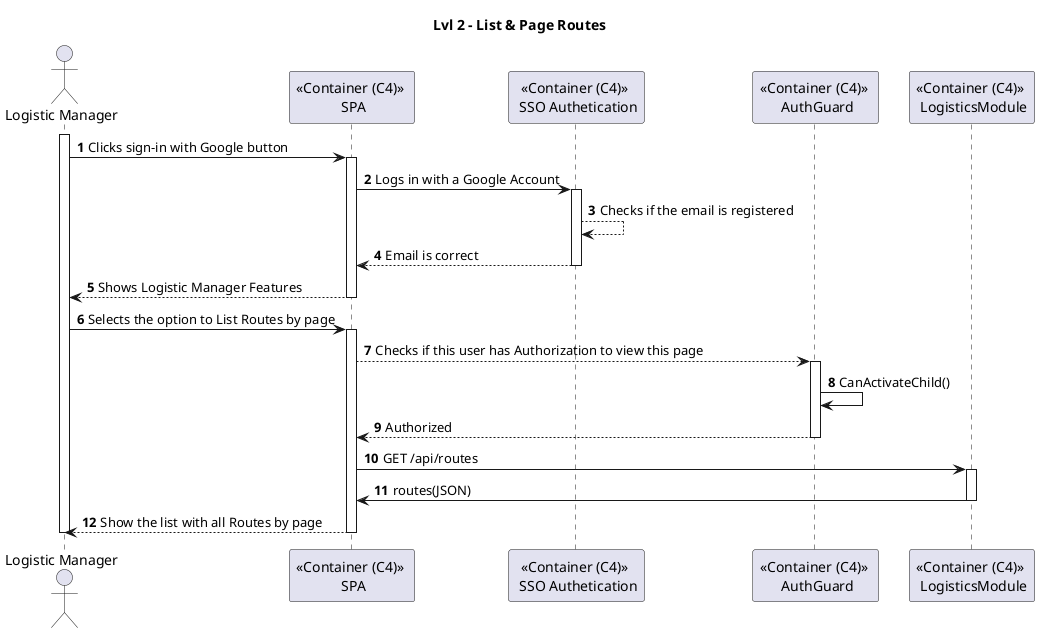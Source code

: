 @startuml US

title Lvl 2 - List & Page Routes

autonumber

actor "Logistic Manager" as LM
participant "<< Container (C4) >> \n SPA" as S
participant "<< Container (C4) >> \n SSO Authetication" as SSO
participant "<< Container (C4) >> \n AuthGuard" as AG
participant "<< Container (C4) >> \n LogisticsModule" as LG


activate LM
LM -> S : Clicks sign-in with Google button
activate S
S -> SSO : Logs in with a Google Account
activate SSO
SSO --> SSO : Checks if the email is registered
SSO --> S : Email is correct
deactivate SSO
S --> LM : Shows Logistic Manager Features
deactivate S
LM -> S : Selects the option to List Routes by page
activate S
S --> AG : Checks if this user has Authorization to view this page
activate AG
AG -> AG : CanActivateChild()
AG --> S : Authorized
deactivate AG

S -> LG : GET /api/routes
activate LG

LG -> S : routes(JSON)
deactivate LG

S --> LM : Show the list with all Routes by page
deactivate S
deactivate LM

@enduml